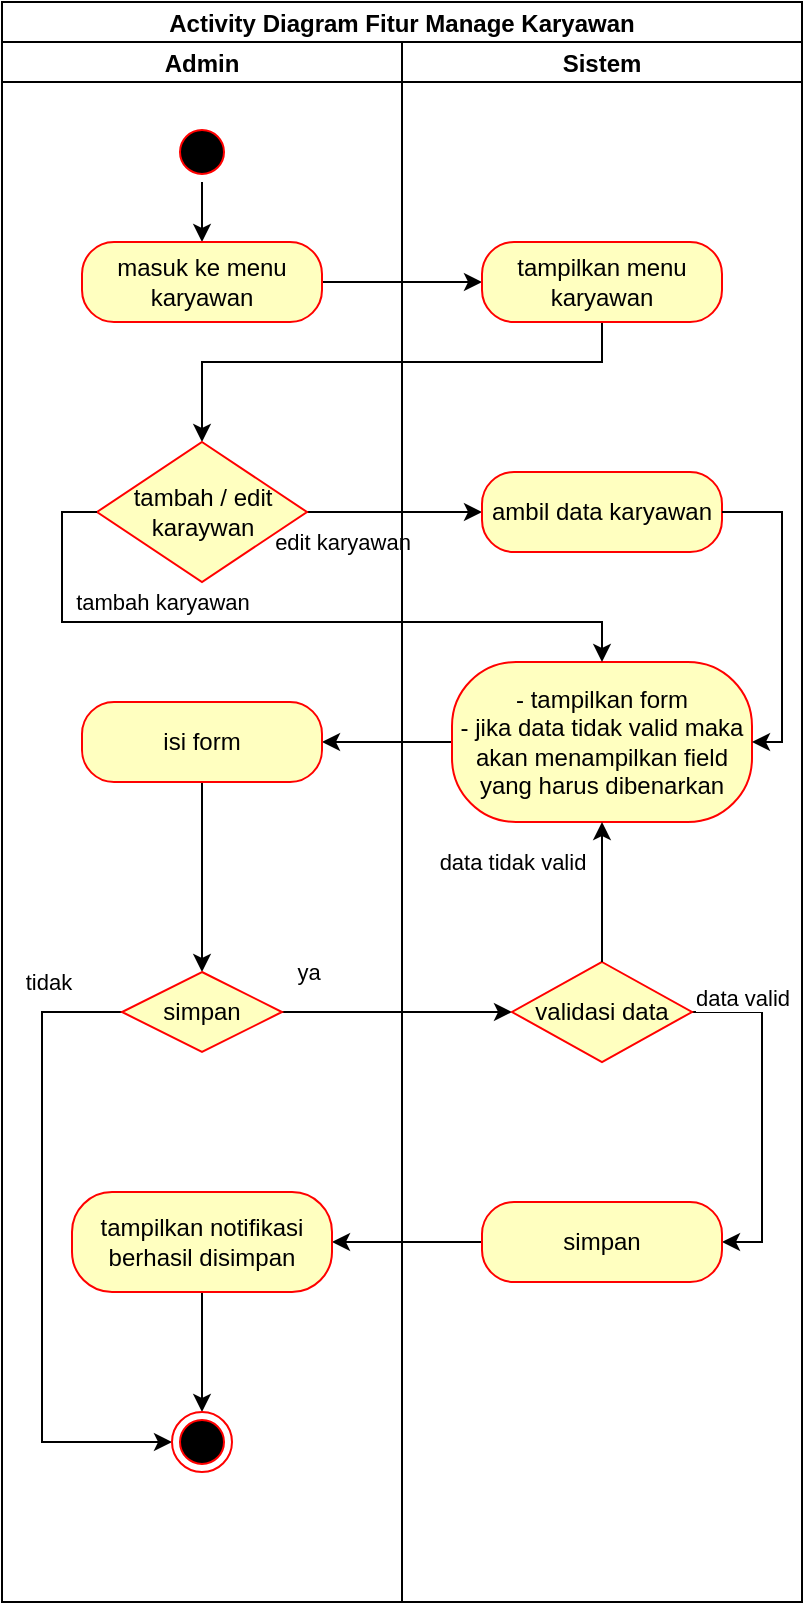 <mxfile version="14.9.0" type="device" pages="6"><diagram id="woJ5UIZCm_doPgxT3oIV" name="manage_karyawan"><mxGraphModel dx="1422" dy="762" grid="1" gridSize="10" guides="1" tooltips="1" connect="1" arrows="1" fold="1" page="1" pageScale="1" pageWidth="850" pageHeight="1100" math="0" shadow="0"><root><mxCell id="0"/><mxCell id="1" parent="0"/><mxCell id="-cO8AKlZAQluuIKUi7_b-1" value="Activity Diagram Fitur Manage Karyawan" style="swimlane;childLayout=stackLayout;resizeParent=1;resizeParentMax=0;startSize=20;" parent="1" vertex="1"><mxGeometry x="110" y="130" width="400" height="800" as="geometry"/></mxCell><mxCell id="-cO8AKlZAQluuIKUi7_b-12" value="" style="edgeStyle=orthogonalEdgeStyle;rounded=0;orthogonalLoop=1;jettySize=auto;html=1;" parent="-cO8AKlZAQluuIKUi7_b-1" source="-cO8AKlZAQluuIKUi7_b-8" target="-cO8AKlZAQluuIKUi7_b-11" edge="1"><mxGeometry relative="1" as="geometry"/></mxCell><mxCell id="-cO8AKlZAQluuIKUi7_b-19" style="edgeStyle=orthogonalEdgeStyle;rounded=0;orthogonalLoop=1;jettySize=auto;html=1;" parent="-cO8AKlZAQluuIKUi7_b-1" source="-cO8AKlZAQluuIKUi7_b-15" target="-cO8AKlZAQluuIKUi7_b-18" edge="1"><mxGeometry relative="1" as="geometry"/></mxCell><mxCell id="-cO8AKlZAQluuIKUi7_b-21" value="edit karyawan" style="edgeLabel;html=1;align=center;verticalAlign=middle;resizable=0;points=[];" parent="-cO8AKlZAQluuIKUi7_b-19" vertex="1" connectable="0"><mxGeometry x="-0.276" y="1" relative="1" as="geometry"><mxPoint x="-14" y="16" as="offset"/></mxGeometry></mxCell><mxCell id="-cO8AKlZAQluuIKUi7_b-20" style="edgeStyle=orthogonalEdgeStyle;rounded=0;orthogonalLoop=1;jettySize=auto;html=1;" parent="-cO8AKlZAQluuIKUi7_b-1" source="-cO8AKlZAQluuIKUi7_b-11" target="-cO8AKlZAQluuIKUi7_b-15" edge="1"><mxGeometry relative="1" as="geometry"><Array as="points"><mxPoint x="300" y="180"/><mxPoint x="100" y="180"/></Array></mxGeometry></mxCell><mxCell id="-cO8AKlZAQluuIKUi7_b-43" style="edgeStyle=orthogonalEdgeStyle;rounded=0;orthogonalLoop=1;jettySize=auto;html=1;entryX=1;entryY=0.5;entryDx=0;entryDy=0;" parent="-cO8AKlZAQluuIKUi7_b-1" source="-cO8AKlZAQluuIKUi7_b-24" target="-cO8AKlZAQluuIKUi7_b-22" edge="1"><mxGeometry relative="1" as="geometry"/></mxCell><mxCell id="-cO8AKlZAQluuIKUi7_b-47" style="edgeStyle=orthogonalEdgeStyle;rounded=0;orthogonalLoop=1;jettySize=auto;html=1;entryX=0;entryY=0.5;entryDx=0;entryDy=0;" parent="-cO8AKlZAQluuIKUi7_b-1" source="-cO8AKlZAQluuIKUi7_b-26" target="-cO8AKlZAQluuIKUi7_b-31" edge="1"><mxGeometry relative="1" as="geometry"><Array as="points"><mxPoint x="150" y="505"/><mxPoint x="150" y="505"/></Array></mxGeometry></mxCell><mxCell id="-cO8AKlZAQluuIKUi7_b-48" value="ya" style="edgeLabel;html=1;align=center;verticalAlign=middle;resizable=0;points=[];" parent="-cO8AKlZAQluuIKUi7_b-47" vertex="1" connectable="0"><mxGeometry x="-0.739" relative="1" as="geometry"><mxPoint x="-2" y="-20" as="offset"/></mxGeometry></mxCell><mxCell id="-cO8AKlZAQluuIKUi7_b-53" style="edgeStyle=orthogonalEdgeStyle;rounded=0;orthogonalLoop=1;jettySize=auto;html=1;entryX=1;entryY=0.5;entryDx=0;entryDy=0;" parent="-cO8AKlZAQluuIKUi7_b-1" source="-cO8AKlZAQluuIKUi7_b-34" target="-cO8AKlZAQluuIKUi7_b-36" edge="1"><mxGeometry relative="1" as="geometry"/></mxCell><mxCell id="-cO8AKlZAQluuIKUi7_b-2" value="Admin" style="swimlane;startSize=20;aspect=fixed;" parent="-cO8AKlZAQluuIKUi7_b-1" vertex="1"><mxGeometry y="20" width="200" height="780" as="geometry"/></mxCell><mxCell id="-cO8AKlZAQluuIKUi7_b-10" style="edgeStyle=orthogonalEdgeStyle;rounded=0;orthogonalLoop=1;jettySize=auto;html=1;" parent="-cO8AKlZAQluuIKUi7_b-2" source="-cO8AKlZAQluuIKUi7_b-5" target="-cO8AKlZAQluuIKUi7_b-8" edge="1"><mxGeometry relative="1" as="geometry"/></mxCell><mxCell id="-cO8AKlZAQluuIKUi7_b-5" value="" style="ellipse;html=1;shape=startState;fillColor=#000000;strokeColor=#ff0000;" parent="-cO8AKlZAQluuIKUi7_b-2" vertex="1"><mxGeometry x="85" y="40" width="30" height="30" as="geometry"/></mxCell><mxCell id="-cO8AKlZAQluuIKUi7_b-8" value="masuk ke menu karyawan" style="rounded=1;whiteSpace=wrap;html=1;arcSize=40;fontColor=#000000;fillColor=#ffffc0;strokeColor=#ff0000;" parent="-cO8AKlZAQluuIKUi7_b-2" vertex="1"><mxGeometry x="40" y="100" width="120" height="40" as="geometry"/></mxCell><mxCell id="-cO8AKlZAQluuIKUi7_b-15" value="tambah / edit karaywan" style="rhombus;whiteSpace=wrap;html=1;fillColor=#ffffc0;strokeColor=#ff0000;" parent="-cO8AKlZAQluuIKUi7_b-2" vertex="1"><mxGeometry x="47.5" y="200" width="105" height="70" as="geometry"/></mxCell><mxCell id="-cO8AKlZAQluuIKUi7_b-44" style="edgeStyle=orthogonalEdgeStyle;rounded=0;orthogonalLoop=1;jettySize=auto;html=1;entryX=0.5;entryY=0;entryDx=0;entryDy=0;" parent="-cO8AKlZAQluuIKUi7_b-2" source="-cO8AKlZAQluuIKUi7_b-22" target="-cO8AKlZAQluuIKUi7_b-26" edge="1"><mxGeometry relative="1" as="geometry"/></mxCell><mxCell id="-cO8AKlZAQluuIKUi7_b-22" value="isi form" style="rounded=1;whiteSpace=wrap;html=1;arcSize=40;fontColor=#000000;fillColor=#ffffc0;strokeColor=#ff0000;" parent="-cO8AKlZAQluuIKUi7_b-2" vertex="1"><mxGeometry x="40" y="330" width="120" height="40" as="geometry"/></mxCell><mxCell id="-cO8AKlZAQluuIKUi7_b-45" style="edgeStyle=orthogonalEdgeStyle;rounded=0;orthogonalLoop=1;jettySize=auto;html=1;entryX=0;entryY=0.5;entryDx=0;entryDy=0;exitX=0;exitY=0.5;exitDx=0;exitDy=0;" parent="-cO8AKlZAQluuIKUi7_b-2" source="-cO8AKlZAQluuIKUi7_b-26" target="-cO8AKlZAQluuIKUi7_b-40" edge="1"><mxGeometry relative="1" as="geometry"><Array as="points"><mxPoint x="20" y="485"/><mxPoint x="20" y="700"/></Array></mxGeometry></mxCell><mxCell id="-cO8AKlZAQluuIKUi7_b-46" value="tidak" style="edgeLabel;html=1;align=center;verticalAlign=middle;resizable=0;points=[];" parent="-cO8AKlZAQluuIKUi7_b-45" vertex="1" connectable="0"><mxGeometry x="-0.77" y="-1" relative="1" as="geometry"><mxPoint y="-14" as="offset"/></mxGeometry></mxCell><mxCell id="-cO8AKlZAQluuIKUi7_b-26" value="simpan" style="rhombus;whiteSpace=wrap;html=1;fillColor=#ffffc0;strokeColor=#ff0000;" parent="-cO8AKlZAQluuIKUi7_b-2" vertex="1"><mxGeometry x="60" y="465" width="80" height="40" as="geometry"/></mxCell><mxCell id="-cO8AKlZAQluuIKUi7_b-54" style="edgeStyle=orthogonalEdgeStyle;rounded=0;orthogonalLoop=1;jettySize=auto;html=1;" parent="-cO8AKlZAQluuIKUi7_b-2" source="-cO8AKlZAQluuIKUi7_b-36" target="-cO8AKlZAQluuIKUi7_b-40" edge="1"><mxGeometry relative="1" as="geometry"/></mxCell><mxCell id="-cO8AKlZAQluuIKUi7_b-36" value="tampilkan notifikasi berhasil disimpan" style="rounded=1;whiteSpace=wrap;html=1;arcSize=40;fontColor=#000000;fillColor=#ffffc0;strokeColor=#ff0000;" parent="-cO8AKlZAQluuIKUi7_b-2" vertex="1"><mxGeometry x="35" y="575" width="130" height="50" as="geometry"/></mxCell><mxCell id="-cO8AKlZAQluuIKUi7_b-40" value="" style="ellipse;html=1;shape=endState;fillColor=#000000;strokeColor=#ff0000;" parent="-cO8AKlZAQluuIKUi7_b-2" vertex="1"><mxGeometry x="85" y="685" width="30" height="30" as="geometry"/></mxCell><mxCell id="-cO8AKlZAQluuIKUi7_b-3" value="Sistem" style="swimlane;startSize=20;" parent="-cO8AKlZAQluuIKUi7_b-1" vertex="1"><mxGeometry x="200" y="20" width="200" height="780" as="geometry"/></mxCell><mxCell id="-cO8AKlZAQluuIKUi7_b-11" value="tampilkan menu karyawan" style="rounded=1;whiteSpace=wrap;html=1;arcSize=40;fontColor=#000000;fillColor=#ffffc0;strokeColor=#ff0000;" parent="-cO8AKlZAQluuIKUi7_b-3" vertex="1"><mxGeometry x="40" y="100" width="120" height="40" as="geometry"/></mxCell><mxCell id="-cO8AKlZAQluuIKUi7_b-18" value="ambil data karyawan" style="rounded=1;whiteSpace=wrap;html=1;arcSize=40;fontColor=#000000;fillColor=#ffffc0;strokeColor=#ff0000;" parent="-cO8AKlZAQluuIKUi7_b-3" vertex="1"><mxGeometry x="40" y="215.0" width="120" height="40" as="geometry"/></mxCell><mxCell id="-cO8AKlZAQluuIKUi7_b-24" value="- tampilkan form&lt;br&gt;- jika data tidak valid maka akan menampilkan field yang harus dibenarkan" style="rounded=1;whiteSpace=wrap;html=1;arcSize=40;fontColor=#000000;fillColor=#ffffc0;strokeColor=#ff0000;" parent="-cO8AKlZAQluuIKUi7_b-3" vertex="1"><mxGeometry x="25" y="310" width="150" height="80" as="geometry"/></mxCell><mxCell id="-cO8AKlZAQluuIKUi7_b-49" style="edgeStyle=orthogonalEdgeStyle;rounded=0;orthogonalLoop=1;jettySize=auto;html=1;entryX=1;entryY=0.5;entryDx=0;entryDy=0;exitX=1;exitY=0.5;exitDx=0;exitDy=0;" parent="-cO8AKlZAQluuIKUi7_b-3" source="-cO8AKlZAQluuIKUi7_b-31" target="-cO8AKlZAQluuIKUi7_b-34" edge="1"><mxGeometry relative="1" as="geometry"/></mxCell><mxCell id="-cO8AKlZAQluuIKUi7_b-50" value="data valid" style="edgeLabel;html=1;align=center;verticalAlign=middle;resizable=0;points=[];" parent="-cO8AKlZAQluuIKUi7_b-49" vertex="1" connectable="0"><mxGeometry x="-0.296" y="1" relative="1" as="geometry"><mxPoint x="-11" y="-32" as="offset"/></mxGeometry></mxCell><mxCell id="-cO8AKlZAQluuIKUi7_b-31" value="validasi data" style="rhombus;whiteSpace=wrap;html=1;fillColor=#ffffc0;strokeColor=#ff0000;" parent="-cO8AKlZAQluuIKUi7_b-3" vertex="1"><mxGeometry x="55" y="460" width="90" height="50" as="geometry"/></mxCell><mxCell id="-cO8AKlZAQluuIKUi7_b-34" value="simpan" style="rounded=1;whiteSpace=wrap;html=1;arcSize=40;fontColor=#000000;fillColor=#ffffc0;strokeColor=#ff0000;" parent="-cO8AKlZAQluuIKUi7_b-3" vertex="1"><mxGeometry x="40" y="580" width="120" height="40" as="geometry"/></mxCell><mxCell id="-cO8AKlZAQluuIKUi7_b-51" style="edgeStyle=orthogonalEdgeStyle;rounded=0;orthogonalLoop=1;jettySize=auto;html=1;entryX=0.5;entryY=1;entryDx=0;entryDy=0;exitX=0.5;exitY=0;exitDx=0;exitDy=0;" parent="-cO8AKlZAQluuIKUi7_b-3" source="-cO8AKlZAQluuIKUi7_b-31" target="-cO8AKlZAQluuIKUi7_b-24" edge="1"><mxGeometry relative="1" as="geometry"><Array as="points"><mxPoint x="100" y="400"/><mxPoint x="100" y="400"/></Array></mxGeometry></mxCell><mxCell id="-cO8AKlZAQluuIKUi7_b-52" value="data tidak valid" style="edgeLabel;html=1;align=center;verticalAlign=middle;resizable=0;points=[];" parent="-cO8AKlZAQluuIKUi7_b-51" vertex="1" connectable="0"><mxGeometry x="0.248" relative="1" as="geometry"><mxPoint x="-45" y="-7" as="offset"/></mxGeometry></mxCell><mxCell id="-cO8AKlZAQluuIKUi7_b-56" style="edgeStyle=orthogonalEdgeStyle;rounded=0;orthogonalLoop=1;jettySize=auto;html=1;exitX=1;exitY=0.5;exitDx=0;exitDy=0;entryX=1;entryY=0.5;entryDx=0;entryDy=0;" parent="-cO8AKlZAQluuIKUi7_b-3" source="-cO8AKlZAQluuIKUi7_b-18" target="-cO8AKlZAQluuIKUi7_b-24" edge="1"><mxGeometry relative="1" as="geometry"><mxPoint x="100" y="310" as="targetPoint"/><Array as="points"><mxPoint x="190" y="235"/><mxPoint x="190" y="350"/></Array></mxGeometry></mxCell><mxCell id="-cO8AKlZAQluuIKUi7_b-41" value="" style="edgeStyle=orthogonalEdgeStyle;rounded=0;orthogonalLoop=1;jettySize=auto;html=1;entryX=0.5;entryY=0;entryDx=0;entryDy=0;exitX=0;exitY=0.5;exitDx=0;exitDy=0;" parent="-cO8AKlZAQluuIKUi7_b-1" source="-cO8AKlZAQluuIKUi7_b-15" target="-cO8AKlZAQluuIKUi7_b-24" edge="1"><mxGeometry relative="1" as="geometry"><Array as="points"><mxPoint x="30" y="255"/><mxPoint x="30" y="310"/><mxPoint x="300" y="310"/></Array></mxGeometry></mxCell><mxCell id="-cO8AKlZAQluuIKUi7_b-42" value="tambah karyawan" style="edgeLabel;html=1;align=center;verticalAlign=middle;resizable=0;points=[];" parent="-cO8AKlZAQluuIKUi7_b-41" vertex="1" connectable="0"><mxGeometry x="-0.466" y="3" relative="1" as="geometry"><mxPoint x="25" y="-7" as="offset"/></mxGeometry></mxCell></root></mxGraphModel></diagram><diagram name="manage_gaji_karyawan" id="T_wKO3F3LaKOtUzIgE_6"><mxGraphModel dx="1422" dy="762" grid="1" gridSize="10" guides="1" tooltips="1" connect="1" arrows="1" fold="1" page="1" pageScale="1" pageWidth="850" pageHeight="1100" math="0" shadow="0"><root><mxCell id="biMMfg0I4COof-uAvPF0-0"/><mxCell id="biMMfg0I4COof-uAvPF0-1" parent="biMMfg0I4COof-uAvPF0-0"/><mxCell id="biMMfg0I4COof-uAvPF0-2" value="Activity Diagram Fitur Manage Gaji Karyawan" style="swimlane;childLayout=stackLayout;resizeParent=1;resizeParentMax=0;startSize=20;" vertex="1" parent="biMMfg0I4COof-uAvPF0-1"><mxGeometry x="110" y="130" width="400" height="800" as="geometry"/></mxCell><mxCell id="biMMfg0I4COof-uAvPF0-3" value="" style="edgeStyle=orthogonalEdgeStyle;rounded=0;orthogonalLoop=1;jettySize=auto;html=1;" edge="1" parent="biMMfg0I4COof-uAvPF0-2" source="biMMfg0I4COof-uAvPF0-14" target="biMMfg0I4COof-uAvPF0-25"><mxGeometry relative="1" as="geometry"/></mxCell><mxCell id="biMMfg0I4COof-uAvPF0-4" style="edgeStyle=orthogonalEdgeStyle;rounded=0;orthogonalLoop=1;jettySize=auto;html=1;" edge="1" parent="biMMfg0I4COof-uAvPF0-2" source="biMMfg0I4COof-uAvPF0-15" target="biMMfg0I4COof-uAvPF0-26"><mxGeometry relative="1" as="geometry"/></mxCell><mxCell id="biMMfg0I4COof-uAvPF0-5" value="edit gaji karyawan" style="edgeLabel;html=1;align=center;verticalAlign=middle;resizable=0;points=[];" vertex="1" connectable="0" parent="biMMfg0I4COof-uAvPF0-4"><mxGeometry x="-0.276" y="1" relative="1" as="geometry"><mxPoint x="-14" y="16" as="offset"/></mxGeometry></mxCell><mxCell id="biMMfg0I4COof-uAvPF0-6" style="edgeStyle=orthogonalEdgeStyle;rounded=0;orthogonalLoop=1;jettySize=auto;html=1;entryX=0.5;entryY=0;entryDx=0;entryDy=0;" edge="1" parent="biMMfg0I4COof-uAvPF0-2" source="biMMfg0I4COof-uAvPF0-25" target="biMMfg0I4COof-uAvPF0-15"><mxGeometry relative="1" as="geometry"><Array as="points"><mxPoint x="300" y="180"/><mxPoint x="91" y="180"/></Array></mxGeometry></mxCell><mxCell id="biMMfg0I4COof-uAvPF0-7" style="edgeStyle=orthogonalEdgeStyle;rounded=0;orthogonalLoop=1;jettySize=auto;html=1;entryX=1;entryY=0.5;entryDx=0;entryDy=0;" edge="1" parent="biMMfg0I4COof-uAvPF0-2" source="biMMfg0I4COof-uAvPF0-27" target="biMMfg0I4COof-uAvPF0-17"><mxGeometry relative="1" as="geometry"/></mxCell><mxCell id="biMMfg0I4COof-uAvPF0-8" style="edgeStyle=orthogonalEdgeStyle;rounded=0;orthogonalLoop=1;jettySize=auto;html=1;entryX=0;entryY=0.5;entryDx=0;entryDy=0;" edge="1" parent="biMMfg0I4COof-uAvPF0-2" source="biMMfg0I4COof-uAvPF0-20" target="biMMfg0I4COof-uAvPF0-30"><mxGeometry relative="1" as="geometry"><Array as="points"><mxPoint x="150" y="505"/><mxPoint x="150" y="505"/></Array></mxGeometry></mxCell><mxCell id="biMMfg0I4COof-uAvPF0-9" value="ya" style="edgeLabel;html=1;align=center;verticalAlign=middle;resizable=0;points=[];" vertex="1" connectable="0" parent="biMMfg0I4COof-uAvPF0-8"><mxGeometry x="-0.739" relative="1" as="geometry"><mxPoint x="-2" y="-20" as="offset"/></mxGeometry></mxCell><mxCell id="biMMfg0I4COof-uAvPF0-10" style="edgeStyle=orthogonalEdgeStyle;rounded=0;orthogonalLoop=1;jettySize=auto;html=1;entryX=1;entryY=0.5;entryDx=0;entryDy=0;" edge="1" parent="biMMfg0I4COof-uAvPF0-2" source="biMMfg0I4COof-uAvPF0-31" target="biMMfg0I4COof-uAvPF0-22"><mxGeometry relative="1" as="geometry"/></mxCell><mxCell id="biMMfg0I4COof-uAvPF0-11" value="Admin" style="swimlane;startSize=20;aspect=fixed;" vertex="1" parent="biMMfg0I4COof-uAvPF0-2"><mxGeometry y="20" width="200" height="780" as="geometry"/></mxCell><mxCell id="biMMfg0I4COof-uAvPF0-12" style="edgeStyle=orthogonalEdgeStyle;rounded=0;orthogonalLoop=1;jettySize=auto;html=1;" edge="1" parent="biMMfg0I4COof-uAvPF0-11" source="biMMfg0I4COof-uAvPF0-13" target="biMMfg0I4COof-uAvPF0-14"><mxGeometry relative="1" as="geometry"/></mxCell><mxCell id="biMMfg0I4COof-uAvPF0-13" value="" style="ellipse;html=1;shape=startState;fillColor=#000000;strokeColor=#ff0000;" vertex="1" parent="biMMfg0I4COof-uAvPF0-11"><mxGeometry x="85" y="40" width="30" height="30" as="geometry"/></mxCell><mxCell id="biMMfg0I4COof-uAvPF0-14" value="masuk ke menu gaji karyawan" style="rounded=1;whiteSpace=wrap;html=1;arcSize=40;fontColor=#000000;fillColor=#ffffc0;strokeColor=#ff0000;" vertex="1" parent="biMMfg0I4COof-uAvPF0-11"><mxGeometry x="40" y="100" width="120" height="40" as="geometry"/></mxCell><mxCell id="biMMfg0I4COof-uAvPF0-15" value="tambah / edit&lt;br&gt;&amp;nbsp;gaji karaywan" style="rhombus;whiteSpace=wrap;html=1;fillColor=#ffffc0;strokeColor=#ff0000;" vertex="1" parent="biMMfg0I4COof-uAvPF0-11"><mxGeometry x="30" y="190" width="122.5" height="80" as="geometry"/></mxCell><mxCell id="biMMfg0I4COof-uAvPF0-16" style="edgeStyle=orthogonalEdgeStyle;rounded=0;orthogonalLoop=1;jettySize=auto;html=1;entryX=0.5;entryY=0;entryDx=0;entryDy=0;" edge="1" parent="biMMfg0I4COof-uAvPF0-11" source="biMMfg0I4COof-uAvPF0-17" target="biMMfg0I4COof-uAvPF0-20"><mxGeometry relative="1" as="geometry"/></mxCell><mxCell id="biMMfg0I4COof-uAvPF0-17" value="isi form" style="rounded=1;whiteSpace=wrap;html=1;arcSize=40;fontColor=#000000;fillColor=#ffffc0;strokeColor=#ff0000;" vertex="1" parent="biMMfg0I4COof-uAvPF0-11"><mxGeometry x="40" y="330" width="120" height="40" as="geometry"/></mxCell><mxCell id="biMMfg0I4COof-uAvPF0-18" style="edgeStyle=orthogonalEdgeStyle;rounded=0;orthogonalLoop=1;jettySize=auto;html=1;entryX=0;entryY=0.5;entryDx=0;entryDy=0;exitX=0;exitY=0.5;exitDx=0;exitDy=0;" edge="1" parent="biMMfg0I4COof-uAvPF0-11" source="biMMfg0I4COof-uAvPF0-20" target="biMMfg0I4COof-uAvPF0-23"><mxGeometry relative="1" as="geometry"><Array as="points"><mxPoint x="20" y="485"/><mxPoint x="20" y="700"/></Array></mxGeometry></mxCell><mxCell id="biMMfg0I4COof-uAvPF0-19" value="tidak" style="edgeLabel;html=1;align=center;verticalAlign=middle;resizable=0;points=[];" vertex="1" connectable="0" parent="biMMfg0I4COof-uAvPF0-18"><mxGeometry x="-0.77" y="-1" relative="1" as="geometry"><mxPoint y="-14" as="offset"/></mxGeometry></mxCell><mxCell id="biMMfg0I4COof-uAvPF0-20" value="simpan" style="rhombus;whiteSpace=wrap;html=1;fillColor=#ffffc0;strokeColor=#ff0000;" vertex="1" parent="biMMfg0I4COof-uAvPF0-11"><mxGeometry x="60" y="465" width="80" height="40" as="geometry"/></mxCell><mxCell id="biMMfg0I4COof-uAvPF0-21" style="edgeStyle=orthogonalEdgeStyle;rounded=0;orthogonalLoop=1;jettySize=auto;html=1;" edge="1" parent="biMMfg0I4COof-uAvPF0-11" source="biMMfg0I4COof-uAvPF0-22" target="biMMfg0I4COof-uAvPF0-23"><mxGeometry relative="1" as="geometry"/></mxCell><mxCell id="biMMfg0I4COof-uAvPF0-22" value="tampilkan notifikasi berhasil disimpan" style="rounded=1;whiteSpace=wrap;html=1;arcSize=40;fontColor=#000000;fillColor=#ffffc0;strokeColor=#ff0000;" vertex="1" parent="biMMfg0I4COof-uAvPF0-11"><mxGeometry x="35" y="575" width="130" height="50" as="geometry"/></mxCell><mxCell id="biMMfg0I4COof-uAvPF0-23" value="" style="ellipse;html=1;shape=endState;fillColor=#000000;strokeColor=#ff0000;" vertex="1" parent="biMMfg0I4COof-uAvPF0-11"><mxGeometry x="85" y="685" width="30" height="30" as="geometry"/></mxCell><mxCell id="biMMfg0I4COof-uAvPF0-24" value="Sistem" style="swimlane;startSize=20;" vertex="1" parent="biMMfg0I4COof-uAvPF0-2"><mxGeometry x="200" y="20" width="200" height="780" as="geometry"/></mxCell><mxCell id="biMMfg0I4COof-uAvPF0-25" value="tampilkan menu gaji karyawan" style="rounded=1;whiteSpace=wrap;html=1;arcSize=40;fontColor=#000000;fillColor=#ffffc0;strokeColor=#ff0000;" vertex="1" parent="biMMfg0I4COof-uAvPF0-24"><mxGeometry x="40" y="100" width="120" height="40" as="geometry"/></mxCell><mxCell id="biMMfg0I4COof-uAvPF0-26" value="ambil data gaji karyawan" style="rounded=1;whiteSpace=wrap;html=1;arcSize=40;fontColor=#000000;fillColor=#ffffc0;strokeColor=#ff0000;" vertex="1" parent="biMMfg0I4COof-uAvPF0-24"><mxGeometry x="40" y="210.0" width="120" height="40" as="geometry"/></mxCell><mxCell id="biMMfg0I4COof-uAvPF0-27" value="- tampilkan form&lt;br&gt;- jika data tidak valid maka akan menampilkan field yang harus dibenarkan" style="rounded=1;whiteSpace=wrap;html=1;arcSize=40;fontColor=#000000;fillColor=#ffffc0;strokeColor=#ff0000;" vertex="1" parent="biMMfg0I4COof-uAvPF0-24"><mxGeometry x="25" y="310" width="150" height="80" as="geometry"/></mxCell><mxCell id="biMMfg0I4COof-uAvPF0-28" style="edgeStyle=orthogonalEdgeStyle;rounded=0;orthogonalLoop=1;jettySize=auto;html=1;entryX=1;entryY=0.5;entryDx=0;entryDy=0;exitX=1;exitY=0.5;exitDx=0;exitDy=0;" edge="1" parent="biMMfg0I4COof-uAvPF0-24" source="biMMfg0I4COof-uAvPF0-30" target="biMMfg0I4COof-uAvPF0-31"><mxGeometry relative="1" as="geometry"/></mxCell><mxCell id="biMMfg0I4COof-uAvPF0-29" value="data valid" style="edgeLabel;html=1;align=center;verticalAlign=middle;resizable=0;points=[];" vertex="1" connectable="0" parent="biMMfg0I4COof-uAvPF0-28"><mxGeometry x="-0.296" y="1" relative="1" as="geometry"><mxPoint x="-11" y="-32" as="offset"/></mxGeometry></mxCell><mxCell id="biMMfg0I4COof-uAvPF0-30" value="validasi data" style="rhombus;whiteSpace=wrap;html=1;fillColor=#ffffc0;strokeColor=#ff0000;" vertex="1" parent="biMMfg0I4COof-uAvPF0-24"><mxGeometry x="55" y="460" width="90" height="50" as="geometry"/></mxCell><mxCell id="biMMfg0I4COof-uAvPF0-31" value="simpan" style="rounded=1;whiteSpace=wrap;html=1;arcSize=40;fontColor=#000000;fillColor=#ffffc0;strokeColor=#ff0000;" vertex="1" parent="biMMfg0I4COof-uAvPF0-24"><mxGeometry x="40" y="580" width="120" height="40" as="geometry"/></mxCell><mxCell id="biMMfg0I4COof-uAvPF0-32" style="edgeStyle=orthogonalEdgeStyle;rounded=0;orthogonalLoop=1;jettySize=auto;html=1;entryX=0.5;entryY=1;entryDx=0;entryDy=0;exitX=0.5;exitY=0;exitDx=0;exitDy=0;" edge="1" parent="biMMfg0I4COof-uAvPF0-24" source="biMMfg0I4COof-uAvPF0-30" target="biMMfg0I4COof-uAvPF0-27"><mxGeometry relative="1" as="geometry"><Array as="points"><mxPoint x="100" y="400"/><mxPoint x="100" y="400"/></Array></mxGeometry></mxCell><mxCell id="biMMfg0I4COof-uAvPF0-33" value="data tidak valid" style="edgeLabel;html=1;align=center;verticalAlign=middle;resizable=0;points=[];" vertex="1" connectable="0" parent="biMMfg0I4COof-uAvPF0-32"><mxGeometry x="0.248" relative="1" as="geometry"><mxPoint x="-45" y="-7" as="offset"/></mxGeometry></mxCell><mxCell id="biMMfg0I4COof-uAvPF0-34" style="edgeStyle=orthogonalEdgeStyle;rounded=0;orthogonalLoop=1;jettySize=auto;html=1;exitX=1;exitY=0.5;exitDx=0;exitDy=0;entryX=1;entryY=0.5;entryDx=0;entryDy=0;" edge="1" parent="biMMfg0I4COof-uAvPF0-24" source="biMMfg0I4COof-uAvPF0-26" target="biMMfg0I4COof-uAvPF0-27"><mxGeometry relative="1" as="geometry"><mxPoint x="100" y="310" as="targetPoint"/><Array as="points"><mxPoint x="190" y="235"/><mxPoint x="190" y="350"/></Array></mxGeometry></mxCell><mxCell id="biMMfg0I4COof-uAvPF0-35" value="" style="edgeStyle=orthogonalEdgeStyle;rounded=0;orthogonalLoop=1;jettySize=auto;html=1;entryX=0.5;entryY=0;entryDx=0;entryDy=0;exitX=0;exitY=0.5;exitDx=0;exitDy=0;" edge="1" parent="biMMfg0I4COof-uAvPF0-2" source="biMMfg0I4COof-uAvPF0-15" target="biMMfg0I4COof-uAvPF0-27"><mxGeometry relative="1" as="geometry"><Array as="points"><mxPoint x="30" y="255"/><mxPoint x="30" y="310"/><mxPoint x="300" y="310"/></Array></mxGeometry></mxCell><mxCell id="biMMfg0I4COof-uAvPF0-36" value="tambah gaji karyawan" style="edgeLabel;html=1;align=center;verticalAlign=middle;resizable=0;points=[];" vertex="1" connectable="0" parent="biMMfg0I4COof-uAvPF0-35"><mxGeometry x="-0.466" y="3" relative="1" as="geometry"><mxPoint x="25" y="-7" as="offset"/></mxGeometry></mxCell></root></mxGraphModel></diagram><diagram name="manage_hari_libur" id="SfHQOofdpE1vViL6fWTT"><mxGraphModel dx="981" dy="486" grid="1" gridSize="10" guides="1" tooltips="1" connect="1" arrows="1" fold="1" page="1" pageScale="1" pageWidth="850" pageHeight="1100" math="0" shadow="0"><root><mxCell id="x2tYvAHWv_B04kWI1PlP-0"/><mxCell id="x2tYvAHWv_B04kWI1PlP-1" parent="x2tYvAHWv_B04kWI1PlP-0"/><mxCell id="x2tYvAHWv_B04kWI1PlP-2" value="Activity Diagram Fitur Manage Hari libur" style="swimlane;childLayout=stackLayout;resizeParent=1;resizeParentMax=0;startSize=20;" vertex="1" parent="x2tYvAHWv_B04kWI1PlP-1"><mxGeometry x="110" y="130" width="450" height="800" as="geometry"/></mxCell><mxCell id="x2tYvAHWv_B04kWI1PlP-3" value="" style="edgeStyle=orthogonalEdgeStyle;rounded=0;orthogonalLoop=1;jettySize=auto;html=1;" edge="1" parent="x2tYvAHWv_B04kWI1PlP-2" source="x2tYvAHWv_B04kWI1PlP-14" target="x2tYvAHWv_B04kWI1PlP-25"><mxGeometry relative="1" as="geometry"/></mxCell><mxCell id="x2tYvAHWv_B04kWI1PlP-6" style="edgeStyle=orthogonalEdgeStyle;rounded=0;orthogonalLoop=1;jettySize=auto;html=1;" edge="1" parent="x2tYvAHWv_B04kWI1PlP-2" source="x2tYvAHWv_B04kWI1PlP-25" target="x2tYvAHWv_B04kWI1PlP-15"><mxGeometry relative="1" as="geometry"><Array as="points"><mxPoint x="300" y="180"/><mxPoint x="100" y="180"/></Array></mxGeometry></mxCell><mxCell id="x2tYvAHWv_B04kWI1PlP-7" style="edgeStyle=orthogonalEdgeStyle;rounded=0;orthogonalLoop=1;jettySize=auto;html=1;entryX=1;entryY=0.5;entryDx=0;entryDy=0;" edge="1" parent="x2tYvAHWv_B04kWI1PlP-2" source="x2tYvAHWv_B04kWI1PlP-27" target="x2tYvAHWv_B04kWI1PlP-17"><mxGeometry relative="1" as="geometry"/></mxCell><mxCell id="x2tYvAHWv_B04kWI1PlP-8" style="edgeStyle=orthogonalEdgeStyle;rounded=0;orthogonalLoop=1;jettySize=auto;html=1;entryX=0;entryY=0.5;entryDx=0;entryDy=0;exitX=1;exitY=0.5;exitDx=0;exitDy=0;" edge="1" parent="x2tYvAHWv_B04kWI1PlP-2" source="x2tYvAHWv_B04kWI1PlP-20" target="x2tYvAHWv_B04kWI1PlP-30"><mxGeometry relative="1" as="geometry"><Array as="points"><mxPoint x="160" y="505"/><mxPoint x="160" y="505"/></Array></mxGeometry></mxCell><mxCell id="x2tYvAHWv_B04kWI1PlP-9" value="ya" style="edgeLabel;html=1;align=center;verticalAlign=middle;resizable=0;points=[];" vertex="1" connectable="0" parent="x2tYvAHWv_B04kWI1PlP-8"><mxGeometry x="-0.739" relative="1" as="geometry"><mxPoint x="10" y="-20" as="offset"/></mxGeometry></mxCell><mxCell id="x2tYvAHWv_B04kWI1PlP-10" style="edgeStyle=orthogonalEdgeStyle;rounded=0;orthogonalLoop=1;jettySize=auto;html=1;entryX=1;entryY=0.5;entryDx=0;entryDy=0;" edge="1" parent="x2tYvAHWv_B04kWI1PlP-2" source="x2tYvAHWv_B04kWI1PlP-31" target="x2tYvAHWv_B04kWI1PlP-22"><mxGeometry relative="1" as="geometry"/></mxCell><mxCell id="x2tYvAHWv_B04kWI1PlP-11" value="Admin" style="swimlane;startSize=20;aspect=fixed;" vertex="1" parent="x2tYvAHWv_B04kWI1PlP-2"><mxGeometry y="20" width="200" height="780" as="geometry"/></mxCell><mxCell id="x2tYvAHWv_B04kWI1PlP-12" style="edgeStyle=orthogonalEdgeStyle;rounded=0;orthogonalLoop=1;jettySize=auto;html=1;" edge="1" parent="x2tYvAHWv_B04kWI1PlP-11" source="x2tYvAHWv_B04kWI1PlP-13" target="x2tYvAHWv_B04kWI1PlP-14"><mxGeometry relative="1" as="geometry"/></mxCell><mxCell id="x2tYvAHWv_B04kWI1PlP-13" value="" style="ellipse;html=1;shape=startState;fillColor=#000000;strokeColor=#ff0000;" vertex="1" parent="x2tYvAHWv_B04kWI1PlP-11"><mxGeometry x="85" y="40" width="30" height="30" as="geometry"/></mxCell><mxCell id="x2tYvAHWv_B04kWI1PlP-14" value="masuk ke menu hari libur" style="rounded=1;whiteSpace=wrap;html=1;arcSize=40;fontColor=#000000;fillColor=#ffffc0;strokeColor=#ff0000;" vertex="1" parent="x2tYvAHWv_B04kWI1PlP-11"><mxGeometry x="40" y="100" width="120" height="40" as="geometry"/></mxCell><mxCell id="x2tYvAHWv_B04kWI1PlP-40" style="edgeStyle=orthogonalEdgeStyle;rounded=0;orthogonalLoop=1;jettySize=auto;html=1;" edge="1" parent="x2tYvAHWv_B04kWI1PlP-11" source="x2tYvAHWv_B04kWI1PlP-15" target="x2tYvAHWv_B04kWI1PlP-17"><mxGeometry relative="1" as="geometry"/></mxCell><mxCell id="x2tYvAHWv_B04kWI1PlP-41" value="tambah atau edit" style="edgeLabel;html=1;align=center;verticalAlign=middle;resizable=0;points=[];" vertex="1" connectable="0" parent="x2tYvAHWv_B04kWI1PlP-40"><mxGeometry x="-0.224" y="-1" relative="1" as="geometry"><mxPoint x="-49" as="offset"/></mxGeometry></mxCell><mxCell id="x2tYvAHWv_B04kWI1PlP-15" value="tambah, edit&lt;br&gt;atau hapus&lt;br&gt;hari libur" style="rhombus;whiteSpace=wrap;html=1;fillColor=#ffffc0;strokeColor=#ff0000;" vertex="1" parent="x2tYvAHWv_B04kWI1PlP-11"><mxGeometry x="30" y="170" width="140" height="100" as="geometry"/></mxCell><mxCell id="x2tYvAHWv_B04kWI1PlP-16" style="edgeStyle=orthogonalEdgeStyle;rounded=0;orthogonalLoop=1;jettySize=auto;html=1;entryX=0.5;entryY=0;entryDx=0;entryDy=0;" edge="1" parent="x2tYvAHWv_B04kWI1PlP-11" source="x2tYvAHWv_B04kWI1PlP-17" target="x2tYvAHWv_B04kWI1PlP-20"><mxGeometry relative="1" as="geometry"/></mxCell><mxCell id="x2tYvAHWv_B04kWI1PlP-17" value="isi form" style="rounded=1;whiteSpace=wrap;html=1;arcSize=40;fontColor=#000000;fillColor=#ffffc0;strokeColor=#ff0000;" vertex="1" parent="x2tYvAHWv_B04kWI1PlP-11"><mxGeometry x="40" y="330" width="120" height="40" as="geometry"/></mxCell><mxCell id="x2tYvAHWv_B04kWI1PlP-18" style="edgeStyle=orthogonalEdgeStyle;rounded=0;orthogonalLoop=1;jettySize=auto;html=1;entryX=0;entryY=0.5;entryDx=0;entryDy=0;exitX=0;exitY=0.5;exitDx=0;exitDy=0;" edge="1" parent="x2tYvAHWv_B04kWI1PlP-11" source="x2tYvAHWv_B04kWI1PlP-20" target="x2tYvAHWv_B04kWI1PlP-23"><mxGeometry relative="1" as="geometry"><Array as="points"><mxPoint x="20" y="485"/><mxPoint x="20" y="700"/></Array></mxGeometry></mxCell><mxCell id="x2tYvAHWv_B04kWI1PlP-19" value="tidak" style="edgeLabel;html=1;align=center;verticalAlign=middle;resizable=0;points=[];" vertex="1" connectable="0" parent="x2tYvAHWv_B04kWI1PlP-18"><mxGeometry x="-0.77" y="-1" relative="1" as="geometry"><mxPoint y="-14" as="offset"/></mxGeometry></mxCell><mxCell id="x2tYvAHWv_B04kWI1PlP-20" value="simpan" style="rhombus;whiteSpace=wrap;html=1;fillColor=#ffffc0;strokeColor=#ff0000;" vertex="1" parent="x2tYvAHWv_B04kWI1PlP-11"><mxGeometry x="60" y="465" width="80" height="40" as="geometry"/></mxCell><mxCell id="x2tYvAHWv_B04kWI1PlP-21" style="edgeStyle=orthogonalEdgeStyle;rounded=0;orthogonalLoop=1;jettySize=auto;html=1;" edge="1" parent="x2tYvAHWv_B04kWI1PlP-11" source="x2tYvAHWv_B04kWI1PlP-22" target="x2tYvAHWv_B04kWI1PlP-23"><mxGeometry relative="1" as="geometry"/></mxCell><mxCell id="x2tYvAHWv_B04kWI1PlP-22" value="tampilkan notifikasi berhasil disimpan / hapus" style="rounded=1;whiteSpace=wrap;html=1;arcSize=40;fontColor=#000000;fillColor=#ffffc0;strokeColor=#ff0000;" vertex="1" parent="x2tYvAHWv_B04kWI1PlP-11"><mxGeometry x="35" y="575" width="130" height="50" as="geometry"/></mxCell><mxCell id="x2tYvAHWv_B04kWI1PlP-23" value="" style="ellipse;html=1;shape=endState;fillColor=#000000;strokeColor=#ff0000;" vertex="1" parent="x2tYvAHWv_B04kWI1PlP-11"><mxGeometry x="85" y="685" width="30" height="30" as="geometry"/></mxCell><mxCell id="x2tYvAHWv_B04kWI1PlP-24" value="Sistem" style="swimlane;startSize=20;" vertex="1" parent="x2tYvAHWv_B04kWI1PlP-2"><mxGeometry x="200" y="20" width="250" height="780" as="geometry"/></mxCell><mxCell id="x2tYvAHWv_B04kWI1PlP-25" value="tampilkan menu hari libur" style="rounded=1;whiteSpace=wrap;html=1;arcSize=40;fontColor=#000000;fillColor=#ffffc0;strokeColor=#ff0000;" vertex="1" parent="x2tYvAHWv_B04kWI1PlP-24"><mxGeometry x="40" y="100" width="120" height="40" as="geometry"/></mxCell><mxCell id="x2tYvAHWv_B04kWI1PlP-27" value="tampilkan notifikasi bahwa ada field yang harus dibenarkan" style="rounded=1;whiteSpace=wrap;html=1;arcSize=40;fontColor=#000000;fillColor=#ffffc0;strokeColor=#ff0000;" vertex="1" parent="x2tYvAHWv_B04kWI1PlP-24"><mxGeometry x="25" y="310" width="150" height="80" as="geometry"/></mxCell><mxCell id="x2tYvAHWv_B04kWI1PlP-28" style="edgeStyle=orthogonalEdgeStyle;rounded=0;orthogonalLoop=1;jettySize=auto;html=1;exitX=0.5;exitY=1;exitDx=0;exitDy=0;" edge="1" parent="x2tYvAHWv_B04kWI1PlP-24" source="x2tYvAHWv_B04kWI1PlP-30"><mxGeometry relative="1" as="geometry"><mxPoint x="100" y="580" as="targetPoint"/></mxGeometry></mxCell><mxCell id="x2tYvAHWv_B04kWI1PlP-29" value="data valid" style="edgeLabel;html=1;align=center;verticalAlign=middle;resizable=0;points=[];" vertex="1" connectable="0" parent="x2tYvAHWv_B04kWI1PlP-28"><mxGeometry x="-0.296" y="1" relative="1" as="geometry"><mxPoint x="-31" y="-15" as="offset"/></mxGeometry></mxCell><mxCell id="x2tYvAHWv_B04kWI1PlP-30" value="validasi data" style="rhombus;whiteSpace=wrap;html=1;fillColor=#ffffc0;strokeColor=#ff0000;" vertex="1" parent="x2tYvAHWv_B04kWI1PlP-24"><mxGeometry x="55" y="460" width="90" height="50" as="geometry"/></mxCell><mxCell id="x2tYvAHWv_B04kWI1PlP-31" value="simpan" style="rounded=1;whiteSpace=wrap;html=1;arcSize=40;fontColor=#000000;fillColor=#ffffc0;strokeColor=#ff0000;" vertex="1" parent="x2tYvAHWv_B04kWI1PlP-24"><mxGeometry x="40" y="580" width="120" height="40" as="geometry"/></mxCell><mxCell id="x2tYvAHWv_B04kWI1PlP-32" style="edgeStyle=orthogonalEdgeStyle;rounded=0;orthogonalLoop=1;jettySize=auto;html=1;entryX=0.5;entryY=1;entryDx=0;entryDy=0;exitX=0.5;exitY=0;exitDx=0;exitDy=0;" edge="1" parent="x2tYvAHWv_B04kWI1PlP-24" source="x2tYvAHWv_B04kWI1PlP-30" target="x2tYvAHWv_B04kWI1PlP-27"><mxGeometry relative="1" as="geometry"><Array as="points"><mxPoint x="100" y="410"/><mxPoint x="100" y="410"/></Array></mxGeometry></mxCell><mxCell id="x2tYvAHWv_B04kWI1PlP-33" value="data tidak valid" style="edgeLabel;html=1;align=center;verticalAlign=middle;resizable=0;points=[];" vertex="1" connectable="0" parent="x2tYvAHWv_B04kWI1PlP-32"><mxGeometry x="0.248" relative="1" as="geometry"><mxPoint x="-45" y="-7" as="offset"/></mxGeometry></mxCell><mxCell id="x2tYvAHWv_B04kWI1PlP-42" value="hapus data" style="rounded=1;whiteSpace=wrap;html=1;arcSize=40;fontColor=#000000;fillColor=#ffffc0;strokeColor=#ff0000;" vertex="1" parent="x2tYvAHWv_B04kWI1PlP-24"><mxGeometry x="55" y="200" width="120" height="40" as="geometry"/></mxCell><mxCell id="x2tYvAHWv_B04kWI1PlP-44" style="edgeStyle=orthogonalEdgeStyle;rounded=0;orthogonalLoop=1;jettySize=auto;html=1;entryX=0;entryY=0.5;entryDx=0;entryDy=0;" edge="1" parent="x2tYvAHWv_B04kWI1PlP-2" source="x2tYvAHWv_B04kWI1PlP-15" target="x2tYvAHWv_B04kWI1PlP-42"><mxGeometry relative="1" as="geometry"/></mxCell><mxCell id="kuGyPkahas8BRCY2cDMx-0" value="hapus" style="edgeLabel;html=1;align=center;verticalAlign=middle;resizable=0;points=[];" vertex="1" connectable="0" parent="x2tYvAHWv_B04kWI1PlP-44"><mxGeometry x="0.294" y="-1" relative="1" as="geometry"><mxPoint x="-55" y="19" as="offset"/></mxGeometry></mxCell><mxCell id="x2tYvAHWv_B04kWI1PlP-45" style="edgeStyle=orthogonalEdgeStyle;rounded=0;orthogonalLoop=1;jettySize=auto;html=1;exitX=1;exitY=0.5;exitDx=0;exitDy=0;" edge="1" parent="x2tYvAHWv_B04kWI1PlP-2" source="x2tYvAHWv_B04kWI1PlP-42" target="x2tYvAHWv_B04kWI1PlP-22"><mxGeometry relative="1" as="geometry"><Array as="points"><mxPoint x="395" y="240"/><mxPoint x="395" y="560"/><mxPoint x="100" y="560"/></Array></mxGeometry></mxCell></root></mxGraphModel></diagram><diagram name="manage_cuti" id="vkhoix0qNTRdAcLpTZlU"><mxGraphModel dx="981" dy="486" grid="1" gridSize="10" guides="1" tooltips="1" connect="1" arrows="1" fold="1" page="1" pageScale="1" pageWidth="850" pageHeight="1100" math="0" shadow="0"><root><mxCell id="NQj3EUm4Opb_Kydbcfcb-0"/><mxCell id="NQj3EUm4Opb_Kydbcfcb-1" parent="NQj3EUm4Opb_Kydbcfcb-0"/><mxCell id="NQj3EUm4Opb_Kydbcfcb-2" value="Activity Diagram Fitur Manage Cuti" style="swimlane;childLayout=stackLayout;resizeParent=1;resizeParentMax=0;startSize=20;" vertex="1" parent="NQj3EUm4Opb_Kydbcfcb-1"><mxGeometry x="110" y="130" width="450" height="800" as="geometry"/></mxCell><mxCell id="NQj3EUm4Opb_Kydbcfcb-3" value="" style="edgeStyle=orthogonalEdgeStyle;rounded=0;orthogonalLoop=1;jettySize=auto;html=1;" edge="1" parent="NQj3EUm4Opb_Kydbcfcb-2" source="NQj3EUm4Opb_Kydbcfcb-12" target="NQj3EUm4Opb_Kydbcfcb-25"><mxGeometry relative="1" as="geometry"/></mxCell><mxCell id="NQj3EUm4Opb_Kydbcfcb-4" style="edgeStyle=orthogonalEdgeStyle;rounded=0;orthogonalLoop=1;jettySize=auto;html=1;" edge="1" parent="NQj3EUm4Opb_Kydbcfcb-2" source="NQj3EUm4Opb_Kydbcfcb-25" target="NQj3EUm4Opb_Kydbcfcb-15"><mxGeometry relative="1" as="geometry"><Array as="points"><mxPoint x="300" y="180"/><mxPoint x="100" y="180"/></Array></mxGeometry></mxCell><mxCell id="NQj3EUm4Opb_Kydbcfcb-5" style="edgeStyle=orthogonalEdgeStyle;rounded=0;orthogonalLoop=1;jettySize=auto;html=1;entryX=1;entryY=0.5;entryDx=0;entryDy=0;" edge="1" parent="NQj3EUm4Opb_Kydbcfcb-2" source="NQj3EUm4Opb_Kydbcfcb-26" target="NQj3EUm4Opb_Kydbcfcb-17"><mxGeometry relative="1" as="geometry"/></mxCell><mxCell id="NQj3EUm4Opb_Kydbcfcb-6" style="edgeStyle=orthogonalEdgeStyle;rounded=0;orthogonalLoop=1;jettySize=auto;html=1;entryX=0;entryY=0.5;entryDx=0;entryDy=0;exitX=1;exitY=0.5;exitDx=0;exitDy=0;" edge="1" parent="NQj3EUm4Opb_Kydbcfcb-2" source="NQj3EUm4Opb_Kydbcfcb-20" target="NQj3EUm4Opb_Kydbcfcb-29"><mxGeometry relative="1" as="geometry"><Array as="points"><mxPoint x="160" y="505"/><mxPoint x="160" y="505"/></Array></mxGeometry></mxCell><mxCell id="NQj3EUm4Opb_Kydbcfcb-7" value="ya" style="edgeLabel;html=1;align=center;verticalAlign=middle;resizable=0;points=[];" vertex="1" connectable="0" parent="NQj3EUm4Opb_Kydbcfcb-6"><mxGeometry x="-0.739" relative="1" as="geometry"><mxPoint x="10" y="-20" as="offset"/></mxGeometry></mxCell><mxCell id="NQj3EUm4Opb_Kydbcfcb-8" style="edgeStyle=orthogonalEdgeStyle;rounded=0;orthogonalLoop=1;jettySize=auto;html=1;entryX=1;entryY=0.5;entryDx=0;entryDy=0;" edge="1" parent="NQj3EUm4Opb_Kydbcfcb-2" source="NQj3EUm4Opb_Kydbcfcb-30" target="NQj3EUm4Opb_Kydbcfcb-22"><mxGeometry relative="1" as="geometry"/></mxCell><mxCell id="NQj3EUm4Opb_Kydbcfcb-9" value="Admin" style="swimlane;startSize=20;aspect=fixed;" vertex="1" parent="NQj3EUm4Opb_Kydbcfcb-2"><mxGeometry y="20" width="200" height="780" as="geometry"/></mxCell><mxCell id="NQj3EUm4Opb_Kydbcfcb-10" style="edgeStyle=orthogonalEdgeStyle;rounded=0;orthogonalLoop=1;jettySize=auto;html=1;" edge="1" parent="NQj3EUm4Opb_Kydbcfcb-9" source="NQj3EUm4Opb_Kydbcfcb-11" target="NQj3EUm4Opb_Kydbcfcb-12"><mxGeometry relative="1" as="geometry"/></mxCell><mxCell id="NQj3EUm4Opb_Kydbcfcb-11" value="" style="ellipse;html=1;shape=startState;fillColor=#000000;strokeColor=#ff0000;" vertex="1" parent="NQj3EUm4Opb_Kydbcfcb-9"><mxGeometry x="85" y="40" width="30" height="30" as="geometry"/></mxCell><mxCell id="NQj3EUm4Opb_Kydbcfcb-12" value="masuk ke menu cuti" style="rounded=1;whiteSpace=wrap;html=1;arcSize=40;fontColor=#000000;fillColor=#ffffc0;strokeColor=#ff0000;" vertex="1" parent="NQj3EUm4Opb_Kydbcfcb-9"><mxGeometry x="40" y="100" width="120" height="40" as="geometry"/></mxCell><mxCell id="NQj3EUm4Opb_Kydbcfcb-13" style="edgeStyle=orthogonalEdgeStyle;rounded=0;orthogonalLoop=1;jettySize=auto;html=1;" edge="1" parent="NQj3EUm4Opb_Kydbcfcb-9" source="NQj3EUm4Opb_Kydbcfcb-15" target="NQj3EUm4Opb_Kydbcfcb-17"><mxGeometry relative="1" as="geometry"/></mxCell><mxCell id="NQj3EUm4Opb_Kydbcfcb-14" value="tambah atau edit" style="edgeLabel;html=1;align=center;verticalAlign=middle;resizable=0;points=[];" vertex="1" connectable="0" parent="NQj3EUm4Opb_Kydbcfcb-13"><mxGeometry x="-0.224" y="-1" relative="1" as="geometry"><mxPoint x="-49" as="offset"/></mxGeometry></mxCell><mxCell id="NQj3EUm4Opb_Kydbcfcb-15" value="tambah, edit&lt;br&gt;atau hapus&lt;br&gt;cuti" style="rhombus;whiteSpace=wrap;html=1;fillColor=#ffffc0;strokeColor=#ff0000;" vertex="1" parent="NQj3EUm4Opb_Kydbcfcb-9"><mxGeometry x="30" y="170" width="140" height="100" as="geometry"/></mxCell><mxCell id="NQj3EUm4Opb_Kydbcfcb-16" style="edgeStyle=orthogonalEdgeStyle;rounded=0;orthogonalLoop=1;jettySize=auto;html=1;entryX=0.5;entryY=0;entryDx=0;entryDy=0;" edge="1" parent="NQj3EUm4Opb_Kydbcfcb-9" source="NQj3EUm4Opb_Kydbcfcb-17" target="NQj3EUm4Opb_Kydbcfcb-20"><mxGeometry relative="1" as="geometry"/></mxCell><mxCell id="NQj3EUm4Opb_Kydbcfcb-17" value="isi form" style="rounded=1;whiteSpace=wrap;html=1;arcSize=40;fontColor=#000000;fillColor=#ffffc0;strokeColor=#ff0000;" vertex="1" parent="NQj3EUm4Opb_Kydbcfcb-9"><mxGeometry x="40" y="330" width="120" height="40" as="geometry"/></mxCell><mxCell id="NQj3EUm4Opb_Kydbcfcb-18" style="edgeStyle=orthogonalEdgeStyle;rounded=0;orthogonalLoop=1;jettySize=auto;html=1;entryX=0;entryY=0.5;entryDx=0;entryDy=0;exitX=0;exitY=0.5;exitDx=0;exitDy=0;" edge="1" parent="NQj3EUm4Opb_Kydbcfcb-9" source="NQj3EUm4Opb_Kydbcfcb-20" target="NQj3EUm4Opb_Kydbcfcb-23"><mxGeometry relative="1" as="geometry"><Array as="points"><mxPoint x="20" y="485"/><mxPoint x="20" y="700"/></Array></mxGeometry></mxCell><mxCell id="NQj3EUm4Opb_Kydbcfcb-19" value="tidak" style="edgeLabel;html=1;align=center;verticalAlign=middle;resizable=0;points=[];" vertex="1" connectable="0" parent="NQj3EUm4Opb_Kydbcfcb-18"><mxGeometry x="-0.77" y="-1" relative="1" as="geometry"><mxPoint y="-14" as="offset"/></mxGeometry></mxCell><mxCell id="NQj3EUm4Opb_Kydbcfcb-20" value="simpan" style="rhombus;whiteSpace=wrap;html=1;fillColor=#ffffc0;strokeColor=#ff0000;" vertex="1" parent="NQj3EUm4Opb_Kydbcfcb-9"><mxGeometry x="60" y="465" width="80" height="40" as="geometry"/></mxCell><mxCell id="NQj3EUm4Opb_Kydbcfcb-21" style="edgeStyle=orthogonalEdgeStyle;rounded=0;orthogonalLoop=1;jettySize=auto;html=1;" edge="1" parent="NQj3EUm4Opb_Kydbcfcb-9" source="NQj3EUm4Opb_Kydbcfcb-22" target="NQj3EUm4Opb_Kydbcfcb-23"><mxGeometry relative="1" as="geometry"/></mxCell><mxCell id="NQj3EUm4Opb_Kydbcfcb-22" value="tampilkan notifikasi berhasil disimpan / hapus" style="rounded=1;whiteSpace=wrap;html=1;arcSize=40;fontColor=#000000;fillColor=#ffffc0;strokeColor=#ff0000;" vertex="1" parent="NQj3EUm4Opb_Kydbcfcb-9"><mxGeometry x="35" y="575" width="130" height="50" as="geometry"/></mxCell><mxCell id="NQj3EUm4Opb_Kydbcfcb-23" value="" style="ellipse;html=1;shape=endState;fillColor=#000000;strokeColor=#ff0000;" vertex="1" parent="NQj3EUm4Opb_Kydbcfcb-9"><mxGeometry x="85" y="685" width="30" height="30" as="geometry"/></mxCell><mxCell id="NQj3EUm4Opb_Kydbcfcb-24" value="Sistem" style="swimlane;startSize=20;" vertex="1" parent="NQj3EUm4Opb_Kydbcfcb-2"><mxGeometry x="200" y="20" width="250" height="780" as="geometry"/></mxCell><mxCell id="NQj3EUm4Opb_Kydbcfcb-25" value="tampilkan menu cuti" style="rounded=1;whiteSpace=wrap;html=1;arcSize=40;fontColor=#000000;fillColor=#ffffc0;strokeColor=#ff0000;" vertex="1" parent="NQj3EUm4Opb_Kydbcfcb-24"><mxGeometry x="40" y="100" width="120" height="40" as="geometry"/></mxCell><mxCell id="NQj3EUm4Opb_Kydbcfcb-26" value="tampilkan notifikasi bahwa ada field yang harus dibenarkan" style="rounded=1;whiteSpace=wrap;html=1;arcSize=40;fontColor=#000000;fillColor=#ffffc0;strokeColor=#ff0000;" vertex="1" parent="NQj3EUm4Opb_Kydbcfcb-24"><mxGeometry x="25" y="310" width="150" height="80" as="geometry"/></mxCell><mxCell id="NQj3EUm4Opb_Kydbcfcb-27" style="edgeStyle=orthogonalEdgeStyle;rounded=0;orthogonalLoop=1;jettySize=auto;html=1;exitX=0.5;exitY=1;exitDx=0;exitDy=0;" edge="1" parent="NQj3EUm4Opb_Kydbcfcb-24" source="NQj3EUm4Opb_Kydbcfcb-29"><mxGeometry relative="1" as="geometry"><mxPoint x="100" y="580" as="targetPoint"/></mxGeometry></mxCell><mxCell id="NQj3EUm4Opb_Kydbcfcb-28" value="data valid" style="edgeLabel;html=1;align=center;verticalAlign=middle;resizable=0;points=[];" vertex="1" connectable="0" parent="NQj3EUm4Opb_Kydbcfcb-27"><mxGeometry x="-0.296" y="1" relative="1" as="geometry"><mxPoint x="-31" y="-15" as="offset"/></mxGeometry></mxCell><mxCell id="NQj3EUm4Opb_Kydbcfcb-29" value="validasi data" style="rhombus;whiteSpace=wrap;html=1;fillColor=#ffffc0;strokeColor=#ff0000;" vertex="1" parent="NQj3EUm4Opb_Kydbcfcb-24"><mxGeometry x="55" y="460" width="90" height="50" as="geometry"/></mxCell><mxCell id="NQj3EUm4Opb_Kydbcfcb-30" value="simpan" style="rounded=1;whiteSpace=wrap;html=1;arcSize=40;fontColor=#000000;fillColor=#ffffc0;strokeColor=#ff0000;" vertex="1" parent="NQj3EUm4Opb_Kydbcfcb-24"><mxGeometry x="40" y="580" width="120" height="40" as="geometry"/></mxCell><mxCell id="NQj3EUm4Opb_Kydbcfcb-31" style="edgeStyle=orthogonalEdgeStyle;rounded=0;orthogonalLoop=1;jettySize=auto;html=1;entryX=0.5;entryY=1;entryDx=0;entryDy=0;exitX=0.5;exitY=0;exitDx=0;exitDy=0;" edge="1" parent="NQj3EUm4Opb_Kydbcfcb-24" source="NQj3EUm4Opb_Kydbcfcb-29" target="NQj3EUm4Opb_Kydbcfcb-26"><mxGeometry relative="1" as="geometry"><Array as="points"><mxPoint x="100" y="410"/><mxPoint x="100" y="410"/></Array></mxGeometry></mxCell><mxCell id="NQj3EUm4Opb_Kydbcfcb-32" value="data tidak valid" style="edgeLabel;html=1;align=center;verticalAlign=middle;resizable=0;points=[];" vertex="1" connectable="0" parent="NQj3EUm4Opb_Kydbcfcb-31"><mxGeometry x="0.248" relative="1" as="geometry"><mxPoint x="-45" y="-7" as="offset"/></mxGeometry></mxCell><mxCell id="NQj3EUm4Opb_Kydbcfcb-34" value="hapus data" style="rounded=1;whiteSpace=wrap;html=1;arcSize=40;fontColor=#000000;fillColor=#ffffc0;strokeColor=#ff0000;" vertex="1" parent="NQj3EUm4Opb_Kydbcfcb-24"><mxGeometry x="55" y="200" width="120" height="40" as="geometry"/></mxCell><mxCell id="NQj3EUm4Opb_Kydbcfcb-35" style="edgeStyle=orthogonalEdgeStyle;rounded=0;orthogonalLoop=1;jettySize=auto;html=1;entryX=0;entryY=0.5;entryDx=0;entryDy=0;" edge="1" parent="NQj3EUm4Opb_Kydbcfcb-2" source="NQj3EUm4Opb_Kydbcfcb-15" target="NQj3EUm4Opb_Kydbcfcb-34"><mxGeometry relative="1" as="geometry"/></mxCell><mxCell id="K2tIY7W3B4yf8wptLkN7-0" value="hapus" style="edgeLabel;html=1;align=center;verticalAlign=middle;resizable=0;points=[];" vertex="1" connectable="0" parent="NQj3EUm4Opb_Kydbcfcb-35"><mxGeometry x="0.24" y="-1" relative="1" as="geometry"><mxPoint x="-43" y="9" as="offset"/></mxGeometry></mxCell><mxCell id="NQj3EUm4Opb_Kydbcfcb-33" style="edgeStyle=orthogonalEdgeStyle;rounded=0;orthogonalLoop=1;jettySize=auto;html=1;entryX=0.5;entryY=0;entryDx=0;entryDy=0;exitX=1;exitY=0.5;exitDx=0;exitDy=0;" edge="1" parent="NQj3EUm4Opb_Kydbcfcb-2" source="NQj3EUm4Opb_Kydbcfcb-34" target="NQj3EUm4Opb_Kydbcfcb-22"><mxGeometry relative="1" as="geometry"><Array as="points"><mxPoint x="395" y="240"/><mxPoint x="395" y="560"/><mxPoint x="100" y="560"/></Array></mxGeometry></mxCell></root></mxGraphModel></diagram><diagram name="manage_presensi" id="3qXSwlIVoIK1n0o5s28X"><mxGraphModel dx="981" dy="486" grid="1" gridSize="10" guides="1" tooltips="1" connect="1" arrows="1" fold="1" page="1" pageScale="1" pageWidth="850" pageHeight="1100" math="0" shadow="0"><root><mxCell id="EsfC1JhiDfE0IlMWQ8yY-0"/><mxCell id="EsfC1JhiDfE0IlMWQ8yY-1" parent="EsfC1JhiDfE0IlMWQ8yY-0"/><mxCell id="EsfC1JhiDfE0IlMWQ8yY-2" value="Activity Diagram Fitur Manage Presensi" style="swimlane;childLayout=stackLayout;resizeParent=1;resizeParentMax=0;startSize=20;" vertex="1" parent="EsfC1JhiDfE0IlMWQ8yY-1"><mxGeometry x="110" y="130" width="450" height="800" as="geometry"/></mxCell><mxCell id="EsfC1JhiDfE0IlMWQ8yY-3" value="" style="edgeStyle=orthogonalEdgeStyle;rounded=0;orthogonalLoop=1;jettySize=auto;html=1;" edge="1" parent="EsfC1JhiDfE0IlMWQ8yY-2" source="EsfC1JhiDfE0IlMWQ8yY-12" target="EsfC1JhiDfE0IlMWQ8yY-25"><mxGeometry relative="1" as="geometry"/></mxCell><mxCell id="EsfC1JhiDfE0IlMWQ8yY-4" style="edgeStyle=orthogonalEdgeStyle;rounded=0;orthogonalLoop=1;jettySize=auto;html=1;" edge="1" parent="EsfC1JhiDfE0IlMWQ8yY-2" source="EsfC1JhiDfE0IlMWQ8yY-25" target="EsfC1JhiDfE0IlMWQ8yY-15"><mxGeometry relative="1" as="geometry"><Array as="points"><mxPoint x="300" y="180"/><mxPoint x="100" y="180"/></Array></mxGeometry></mxCell><mxCell id="EsfC1JhiDfE0IlMWQ8yY-5" style="edgeStyle=orthogonalEdgeStyle;rounded=0;orthogonalLoop=1;jettySize=auto;html=1;entryX=1;entryY=0.5;entryDx=0;entryDy=0;" edge="1" parent="EsfC1JhiDfE0IlMWQ8yY-2" source="EsfC1JhiDfE0IlMWQ8yY-26" target="EsfC1JhiDfE0IlMWQ8yY-17"><mxGeometry relative="1" as="geometry"/></mxCell><mxCell id="EsfC1JhiDfE0IlMWQ8yY-6" style="edgeStyle=orthogonalEdgeStyle;rounded=0;orthogonalLoop=1;jettySize=auto;html=1;entryX=0;entryY=0.5;entryDx=0;entryDy=0;exitX=1;exitY=0.5;exitDx=0;exitDy=0;" edge="1" parent="EsfC1JhiDfE0IlMWQ8yY-2" source="EsfC1JhiDfE0IlMWQ8yY-20" target="EsfC1JhiDfE0IlMWQ8yY-29"><mxGeometry relative="1" as="geometry"><Array as="points"><mxPoint x="160" y="505"/><mxPoint x="160" y="505"/></Array></mxGeometry></mxCell><mxCell id="EsfC1JhiDfE0IlMWQ8yY-7" value="ya" style="edgeLabel;html=1;align=center;verticalAlign=middle;resizable=0;points=[];" vertex="1" connectable="0" parent="EsfC1JhiDfE0IlMWQ8yY-6"><mxGeometry x="-0.739" relative="1" as="geometry"><mxPoint x="10" y="-20" as="offset"/></mxGeometry></mxCell><mxCell id="EsfC1JhiDfE0IlMWQ8yY-8" style="edgeStyle=orthogonalEdgeStyle;rounded=0;orthogonalLoop=1;jettySize=auto;html=1;entryX=1;entryY=0.5;entryDx=0;entryDy=0;" edge="1" parent="EsfC1JhiDfE0IlMWQ8yY-2" source="EsfC1JhiDfE0IlMWQ8yY-30" target="EsfC1JhiDfE0IlMWQ8yY-22"><mxGeometry relative="1" as="geometry"/></mxCell><mxCell id="EsfC1JhiDfE0IlMWQ8yY-9" value="Admin" style="swimlane;startSize=20;aspect=fixed;" vertex="1" parent="EsfC1JhiDfE0IlMWQ8yY-2"><mxGeometry y="20" width="200" height="780" as="geometry"/></mxCell><mxCell id="EsfC1JhiDfE0IlMWQ8yY-10" style="edgeStyle=orthogonalEdgeStyle;rounded=0;orthogonalLoop=1;jettySize=auto;html=1;" edge="1" parent="EsfC1JhiDfE0IlMWQ8yY-9" source="EsfC1JhiDfE0IlMWQ8yY-11" target="EsfC1JhiDfE0IlMWQ8yY-12"><mxGeometry relative="1" as="geometry"/></mxCell><mxCell id="EsfC1JhiDfE0IlMWQ8yY-11" value="" style="ellipse;html=1;shape=startState;fillColor=#000000;strokeColor=#ff0000;" vertex="1" parent="EsfC1JhiDfE0IlMWQ8yY-9"><mxGeometry x="85" y="40" width="30" height="30" as="geometry"/></mxCell><mxCell id="EsfC1JhiDfE0IlMWQ8yY-12" value="masuk ke menu presensi" style="rounded=1;whiteSpace=wrap;html=1;arcSize=40;fontColor=#000000;fillColor=#ffffc0;strokeColor=#ff0000;" vertex="1" parent="EsfC1JhiDfE0IlMWQ8yY-9"><mxGeometry x="40" y="100" width="120" height="40" as="geometry"/></mxCell><mxCell id="EsfC1JhiDfE0IlMWQ8yY-13" style="edgeStyle=orthogonalEdgeStyle;rounded=0;orthogonalLoop=1;jettySize=auto;html=1;" edge="1" parent="EsfC1JhiDfE0IlMWQ8yY-9" source="EsfC1JhiDfE0IlMWQ8yY-15" target="EsfC1JhiDfE0IlMWQ8yY-17"><mxGeometry relative="1" as="geometry"/></mxCell><mxCell id="EsfC1JhiDfE0IlMWQ8yY-14" value="tambah atau edit" style="edgeLabel;html=1;align=center;verticalAlign=middle;resizable=0;points=[];" vertex="1" connectable="0" parent="EsfC1JhiDfE0IlMWQ8yY-13"><mxGeometry x="-0.224" y="-1" relative="1" as="geometry"><mxPoint x="-49" as="offset"/></mxGeometry></mxCell><mxCell id="EsfC1JhiDfE0IlMWQ8yY-15" value="import, tambah,&lt;br&gt;&amp;nbsp;atau edit&lt;br&gt;&amp;nbsp;presensi" style="rhombus;whiteSpace=wrap;html=1;fillColor=#ffffc0;strokeColor=#ff0000;" vertex="1" parent="EsfC1JhiDfE0IlMWQ8yY-9"><mxGeometry x="30" y="170" width="140" height="100" as="geometry"/></mxCell><mxCell id="EsfC1JhiDfE0IlMWQ8yY-16" style="edgeStyle=orthogonalEdgeStyle;rounded=0;orthogonalLoop=1;jettySize=auto;html=1;entryX=0.5;entryY=0;entryDx=0;entryDy=0;" edge="1" parent="EsfC1JhiDfE0IlMWQ8yY-9" source="EsfC1JhiDfE0IlMWQ8yY-17" target="EsfC1JhiDfE0IlMWQ8yY-20"><mxGeometry relative="1" as="geometry"/></mxCell><mxCell id="EsfC1JhiDfE0IlMWQ8yY-17" value="isi form" style="rounded=1;whiteSpace=wrap;html=1;arcSize=40;fontColor=#000000;fillColor=#ffffc0;strokeColor=#ff0000;" vertex="1" parent="EsfC1JhiDfE0IlMWQ8yY-9"><mxGeometry x="40" y="330" width="120" height="40" as="geometry"/></mxCell><mxCell id="EsfC1JhiDfE0IlMWQ8yY-18" style="edgeStyle=orthogonalEdgeStyle;rounded=0;orthogonalLoop=1;jettySize=auto;html=1;entryX=0;entryY=0.5;entryDx=0;entryDy=0;exitX=0;exitY=0.5;exitDx=0;exitDy=0;" edge="1" parent="EsfC1JhiDfE0IlMWQ8yY-9" source="EsfC1JhiDfE0IlMWQ8yY-20" target="EsfC1JhiDfE0IlMWQ8yY-23"><mxGeometry relative="1" as="geometry"><Array as="points"><mxPoint x="20" y="485"/><mxPoint x="20" y="700"/></Array></mxGeometry></mxCell><mxCell id="EsfC1JhiDfE0IlMWQ8yY-19" value="tidak" style="edgeLabel;html=1;align=center;verticalAlign=middle;resizable=0;points=[];" vertex="1" connectable="0" parent="EsfC1JhiDfE0IlMWQ8yY-18"><mxGeometry x="-0.77" y="-1" relative="1" as="geometry"><mxPoint y="-14" as="offset"/></mxGeometry></mxCell><mxCell id="EsfC1JhiDfE0IlMWQ8yY-20" value="simpan" style="rhombus;whiteSpace=wrap;html=1;fillColor=#ffffc0;strokeColor=#ff0000;" vertex="1" parent="EsfC1JhiDfE0IlMWQ8yY-9"><mxGeometry x="60" y="465" width="80" height="40" as="geometry"/></mxCell><mxCell id="EsfC1JhiDfE0IlMWQ8yY-21" style="edgeStyle=orthogonalEdgeStyle;rounded=0;orthogonalLoop=1;jettySize=auto;html=1;" edge="1" parent="EsfC1JhiDfE0IlMWQ8yY-9" source="EsfC1JhiDfE0IlMWQ8yY-22" target="EsfC1JhiDfE0IlMWQ8yY-23"><mxGeometry relative="1" as="geometry"/></mxCell><mxCell id="EsfC1JhiDfE0IlMWQ8yY-22" value="tampilkan notifikasi berhasil disimpan / diimport" style="rounded=1;whiteSpace=wrap;html=1;arcSize=40;fontColor=#000000;fillColor=#ffffc0;strokeColor=#ff0000;" vertex="1" parent="EsfC1JhiDfE0IlMWQ8yY-9"><mxGeometry x="35" y="575" width="130" height="50" as="geometry"/></mxCell><mxCell id="EsfC1JhiDfE0IlMWQ8yY-23" value="" style="ellipse;html=1;shape=endState;fillColor=#000000;strokeColor=#ff0000;" vertex="1" parent="EsfC1JhiDfE0IlMWQ8yY-9"><mxGeometry x="85" y="685" width="30" height="30" as="geometry"/></mxCell><mxCell id="EsfC1JhiDfE0IlMWQ8yY-24" value="Sistem" style="swimlane;startSize=20;" vertex="1" parent="EsfC1JhiDfE0IlMWQ8yY-2"><mxGeometry x="200" y="20" width="250" height="780" as="geometry"/></mxCell><mxCell id="EsfC1JhiDfE0IlMWQ8yY-25" value="tampilkan menu presensi" style="rounded=1;whiteSpace=wrap;html=1;arcSize=40;fontColor=#000000;fillColor=#ffffc0;strokeColor=#ff0000;" vertex="1" parent="EsfC1JhiDfE0IlMWQ8yY-24"><mxGeometry x="65" y="100" width="120" height="40" as="geometry"/></mxCell><mxCell id="EsfC1JhiDfE0IlMWQ8yY-26" value="tampilkan notifikasi bahwa ada field yang harus dibenarkan" style="rounded=1;whiteSpace=wrap;html=1;arcSize=40;fontColor=#000000;fillColor=#ffffc0;strokeColor=#ff0000;" vertex="1" parent="EsfC1JhiDfE0IlMWQ8yY-24"><mxGeometry x="50" y="310" width="150" height="80" as="geometry"/></mxCell><mxCell id="EsfC1JhiDfE0IlMWQ8yY-27" style="edgeStyle=orthogonalEdgeStyle;rounded=0;orthogonalLoop=1;jettySize=auto;html=1;exitX=0.5;exitY=1;exitDx=0;exitDy=0;entryX=0.5;entryY=0;entryDx=0;entryDy=0;" edge="1" parent="EsfC1JhiDfE0IlMWQ8yY-24" source="EsfC1JhiDfE0IlMWQ8yY-29" target="EsfC1JhiDfE0IlMWQ8yY-30"><mxGeometry relative="1" as="geometry"><mxPoint x="100" y="580" as="targetPoint"/></mxGeometry></mxCell><mxCell id="EsfC1JhiDfE0IlMWQ8yY-28" value="data valid" style="edgeLabel;html=1;align=center;verticalAlign=middle;resizable=0;points=[];" vertex="1" connectable="0" parent="EsfC1JhiDfE0IlMWQ8yY-27"><mxGeometry x="-0.296" y="1" relative="1" as="geometry"><mxPoint x="-31" y="-15" as="offset"/></mxGeometry></mxCell><mxCell id="XpHVOEhq7C1BL0y3lnfb-7" style="edgeStyle=orthogonalEdgeStyle;rounded=0;orthogonalLoop=1;jettySize=auto;html=1;entryX=0.5;entryY=1;entryDx=0;entryDy=0;" edge="1" parent="EsfC1JhiDfE0IlMWQ8yY-24" source="EsfC1JhiDfE0IlMWQ8yY-29" target="EsfC1JhiDfE0IlMWQ8yY-26"><mxGeometry relative="1" as="geometry"/></mxCell><mxCell id="XpHVOEhq7C1BL0y3lnfb-8" value="tidak valid" style="edgeLabel;html=1;align=center;verticalAlign=middle;resizable=0;points=[];" vertex="1" connectable="0" parent="XpHVOEhq7C1BL0y3lnfb-7"><mxGeometry x="-0.302" relative="1" as="geometry"><mxPoint x="-35" y="-16" as="offset"/></mxGeometry></mxCell><mxCell id="EsfC1JhiDfE0IlMWQ8yY-29" value="validasi data" style="rhombus;whiteSpace=wrap;html=1;fillColor=#ffffc0;strokeColor=#ff0000;" vertex="1" parent="EsfC1JhiDfE0IlMWQ8yY-24"><mxGeometry x="80" y="460" width="90" height="50" as="geometry"/></mxCell><mxCell id="EsfC1JhiDfE0IlMWQ8yY-30" value="simpan" style="rounded=1;whiteSpace=wrap;html=1;arcSize=40;fontColor=#000000;fillColor=#ffffc0;strokeColor=#ff0000;" vertex="1" parent="EsfC1JhiDfE0IlMWQ8yY-24"><mxGeometry x="65" y="580" width="120" height="40" as="geometry"/></mxCell><mxCell id="XpHVOEhq7C1BL0y3lnfb-6" style="edgeStyle=orthogonalEdgeStyle;rounded=0;orthogonalLoop=1;jettySize=auto;html=1;entryX=1;entryY=0.5;entryDx=0;entryDy=0;" edge="1" parent="EsfC1JhiDfE0IlMWQ8yY-24" source="XpHVOEhq7C1BL0y3lnfb-2" target="EsfC1JhiDfE0IlMWQ8yY-30"><mxGeometry relative="1" as="geometry"><Array as="points"><mxPoint x="230" y="220"/><mxPoint x="230" y="600"/></Array></mxGeometry></mxCell><mxCell id="XpHVOEhq7C1BL0y3lnfb-2" value="file dibaca oleh sistem dan membuat object-object presensi dari file tersebut" style="rounded=1;whiteSpace=wrap;html=1;arcSize=40;fontColor=#000000;fillColor=#ffffc0;strokeColor=#ff0000;" vertex="1" parent="EsfC1JhiDfE0IlMWQ8yY-24"><mxGeometry x="50" y="185" width="150" height="70" as="geometry"/></mxCell><mxCell id="XpHVOEhq7C1BL0y3lnfb-4" style="edgeStyle=orthogonalEdgeStyle;rounded=0;orthogonalLoop=1;jettySize=auto;html=1;entryX=0;entryY=0.5;entryDx=0;entryDy=0;" edge="1" parent="EsfC1JhiDfE0IlMWQ8yY-2" source="EsfC1JhiDfE0IlMWQ8yY-15" target="XpHVOEhq7C1BL0y3lnfb-2"><mxGeometry relative="1" as="geometry"/></mxCell><mxCell id="XpHVOEhq7C1BL0y3lnfb-5" value="import" style="edgeLabel;html=1;align=center;verticalAlign=middle;resizable=0;points=[];" vertex="1" connectable="0" parent="XpHVOEhq7C1BL0y3lnfb-4"><mxGeometry x="0.146" relative="1" as="geometry"><mxPoint x="-36" y="10" as="offset"/></mxGeometry></mxCell></root></mxGraphModel></diagram><diagram name="slip_gaji" id="2QpdZ0oDmtKAnxfcwy5_"><mxGraphModel dx="1422" dy="762" grid="1" gridSize="10" guides="1" tooltips="1" connect="1" arrows="1" fold="1" page="1" pageScale="1" pageWidth="850" pageHeight="1100" math="0" shadow="0"><root><mxCell id="m64nOsDZs8megOhaQq2b-0"/><mxCell id="m64nOsDZs8megOhaQq2b-1" parent="m64nOsDZs8megOhaQq2b-0"/><mxCell id="m64nOsDZs8megOhaQq2b-2" value="Activity Diagram Fitur Slip Gaji" style="swimlane;childLayout=stackLayout;resizeParent=1;resizeParentMax=0;startSize=20;" parent="m64nOsDZs8megOhaQq2b-1" vertex="1"><mxGeometry x="110" y="130" width="552.04" height="750" as="geometry"/></mxCell><mxCell id="m64nOsDZs8megOhaQq2b-3" value="" style="edgeStyle=orthogonalEdgeStyle;rounded=0;orthogonalLoop=1;jettySize=auto;html=1;" parent="m64nOsDZs8megOhaQq2b-2" source="m64nOsDZs8megOhaQq2b-12" target="m64nOsDZs8megOhaQq2b-25" edge="1"><mxGeometry relative="1" as="geometry"/></mxCell><mxCell id="m64nOsDZs8megOhaQq2b-9" value="Admin" style="swimlane;startSize=20;" parent="m64nOsDZs8megOhaQq2b-2" vertex="1"><mxGeometry y="20" width="302.04" height="730" as="geometry"/></mxCell><mxCell id="m64nOsDZs8megOhaQq2b-10" style="edgeStyle=orthogonalEdgeStyle;rounded=0;orthogonalLoop=1;jettySize=auto;html=1;" parent="m64nOsDZs8megOhaQq2b-9" source="m64nOsDZs8megOhaQq2b-11" target="m64nOsDZs8megOhaQq2b-12" edge="1"><mxGeometry relative="1" as="geometry"/></mxCell><mxCell id="m64nOsDZs8megOhaQq2b-11" value="" style="ellipse;html=1;shape=startState;fillColor=#000000;strokeColor=#ff0000;" parent="m64nOsDZs8megOhaQq2b-9" vertex="1"><mxGeometry x="131.02" y="40" width="30" height="30" as="geometry"/></mxCell><mxCell id="m64nOsDZs8megOhaQq2b-12" value="masuk ke menu slip gaji" style="rounded=1;whiteSpace=wrap;html=1;arcSize=40;fontColor=#000000;fillColor=#ffffc0;strokeColor=#ff0000;" parent="m64nOsDZs8megOhaQq2b-9" vertex="1"><mxGeometry x="86.02" y="100" width="120" height="40" as="geometry"/></mxCell><mxCell id="m64nOsDZs8megOhaQq2b-23" value="" style="ellipse;html=1;shape=endState;fillColor=#000000;strokeColor=#ff0000;" parent="m64nOsDZs8megOhaQq2b-9" vertex="1"><mxGeometry x="136.02" y="650" width="30" height="30" as="geometry"/></mxCell><mxCell id="m64nOsDZs8megOhaQq2b-37" value="pilih bulan dan tahun" style="rounded=1;whiteSpace=wrap;html=1;arcSize=40;fontColor=#000000;fillColor=#ffffc0;strokeColor=#ff0000;" parent="m64nOsDZs8megOhaQq2b-9" vertex="1"><mxGeometry x="86.02" y="180" width="120" height="40" as="geometry"/></mxCell><mxCell id="m64nOsDZs8megOhaQq2b-71" value="" style="edgeStyle=orthogonalEdgeStyle;rounded=0;orthogonalLoop=1;jettySize=auto;html=1;" parent="m64nOsDZs8megOhaQq2b-9" source="m64nOsDZs8megOhaQq2b-48" target="m64nOsDZs8megOhaQq2b-52" edge="1"><mxGeometry relative="1" as="geometry"/></mxCell><mxCell id="m64nOsDZs8megOhaQq2b-48" value="klik generate slip gaji untuk membuat slip gaji pada bulan tersebut" style="rounded=1;whiteSpace=wrap;html=1;arcSize=40;fontColor=#000000;fillColor=#ffffc0;strokeColor=#ff0000;" parent="m64nOsDZs8megOhaQq2b-9" vertex="1"><mxGeometry x="86.02" y="390" width="130" height="60" as="geometry"/></mxCell><mxCell id="m64nOsDZs8megOhaQq2b-70" style="edgeStyle=orthogonalEdgeStyle;rounded=0;orthogonalLoop=1;jettySize=auto;html=1;entryX=1;entryY=0.5;entryDx=0;entryDy=0;" parent="m64nOsDZs8megOhaQq2b-9" source="m64nOsDZs8megOhaQq2b-57" target="m64nOsDZs8megOhaQq2b-23" edge="1"><mxGeometry relative="1" as="geometry"/></mxCell><mxCell id="m64nOsDZs8megOhaQq2b-57" value="download pdf" style="rounded=1;whiteSpace=wrap;html=1;arcSize=40;fontColor=#000000;fillColor=#ffffc0;strokeColor=#ff0000;" parent="m64nOsDZs8megOhaQq2b-9" vertex="1"><mxGeometry x="160" y="550" width="120" height="40" as="geometry"/></mxCell><mxCell id="m64nOsDZs8megOhaQq2b-69" style="edgeStyle=orthogonalEdgeStyle;rounded=0;orthogonalLoop=1;jettySize=auto;html=1;entryX=0;entryY=0.5;entryDx=0;entryDy=0;" parent="m64nOsDZs8megOhaQq2b-9" source="m64nOsDZs8megOhaQq2b-55" target="m64nOsDZs8megOhaQq2b-23" edge="1"><mxGeometry relative="1" as="geometry"/></mxCell><mxCell id="m64nOsDZs8megOhaQq2b-55" value="lihat rekap presensi harian karyawan" style="rounded=1;whiteSpace=wrap;html=1;arcSize=40;fontColor=#000000;fillColor=#ffffc0;strokeColor=#ff0000;" parent="m64nOsDZs8megOhaQq2b-9" vertex="1"><mxGeometry x="21.02" y="550" width="120" height="40" as="geometry"/></mxCell><mxCell id="m64nOsDZs8megOhaQq2b-67" style="edgeStyle=orthogonalEdgeStyle;rounded=0;orthogonalLoop=1;jettySize=auto;html=1;entryX=0.5;entryY=0;entryDx=0;entryDy=0;exitX=0;exitY=0.5;exitDx=0;exitDy=0;" parent="m64nOsDZs8megOhaQq2b-9" source="m64nOsDZs8megOhaQq2b-52" target="m64nOsDZs8megOhaQq2b-55" edge="1"><mxGeometry relative="1" as="geometry"/></mxCell><mxCell id="m64nOsDZs8megOhaQq2b-72" value="detail" style="edgeLabel;html=1;align=center;verticalAlign=middle;resizable=0;points=[];" parent="m64nOsDZs8megOhaQq2b-67" vertex="1" connectable="0"><mxGeometry x="-0.222" y="-2" relative="1" as="geometry"><mxPoint x="-19" y="15" as="offset"/></mxGeometry></mxCell><mxCell id="m64nOsDZs8megOhaQq2b-68" style="edgeStyle=orthogonalEdgeStyle;rounded=0;orthogonalLoop=1;jettySize=auto;html=1;entryX=0.5;entryY=0;entryDx=0;entryDy=0;exitX=1;exitY=0.5;exitDx=0;exitDy=0;" parent="m64nOsDZs8megOhaQq2b-9" source="m64nOsDZs8megOhaQq2b-52" target="m64nOsDZs8megOhaQq2b-57" edge="1"><mxGeometry relative="1" as="geometry"/></mxCell><mxCell id="m64nOsDZs8megOhaQq2b-73" value="download" style="edgeLabel;html=1;align=center;verticalAlign=middle;resizable=0;points=[];" parent="m64nOsDZs8megOhaQq2b-68" vertex="1" connectable="0"><mxGeometry x="0.007" y="-1" relative="1" as="geometry"><mxPoint x="31" y="-6" as="offset"/></mxGeometry></mxCell><mxCell id="m64nOsDZs8megOhaQq2b-52" value="action" style="rhombus;whiteSpace=wrap;html=1;fillColor=#ffffc0;strokeColor=#ff0000;" parent="m64nOsDZs8megOhaQq2b-9" vertex="1"><mxGeometry x="111.02" y="470" width="80" height="40" as="geometry"/></mxCell><mxCell id="m64nOsDZs8megOhaQq2b-24" value="Sistem" style="swimlane;startSize=20;" parent="m64nOsDZs8megOhaQq2b-2" vertex="1"><mxGeometry x="302.04" y="20" width="250" height="730" as="geometry"/></mxCell><mxCell id="m64nOsDZs8megOhaQq2b-25" value="tampilkan menu slip gaji" style="rounded=1;whiteSpace=wrap;html=1;arcSize=40;fontColor=#000000;fillColor=#ffffc0;strokeColor=#ff0000;" parent="m64nOsDZs8megOhaQq2b-24" vertex="1"><mxGeometry x="65" y="100" width="120" height="40" as="geometry"/></mxCell><mxCell id="m64nOsDZs8megOhaQq2b-64" style="edgeStyle=orthogonalEdgeStyle;rounded=0;orthogonalLoop=1;jettySize=auto;html=1;entryX=0.5;entryY=0;entryDx=0;entryDy=0;" parent="m64nOsDZs8megOhaQq2b-24" source="m64nOsDZs8megOhaQq2b-44" target="m64nOsDZs8megOhaQq2b-50" edge="1"><mxGeometry relative="1" as="geometry"/></mxCell><mxCell id="m64nOsDZs8megOhaQq2b-65" value="sudah" style="edgeLabel;html=1;align=center;verticalAlign=middle;resizable=0;points=[];" parent="m64nOsDZs8megOhaQq2b-64" vertex="1" connectable="0"><mxGeometry x="0.176" y="2" relative="1" as="geometry"><mxPoint x="21" as="offset"/></mxGeometry></mxCell><mxCell id="m64nOsDZs8megOhaQq2b-44" value="apakah &lt;br&gt;slip gaji untuk bulan ini sudah dibuat?" style="rhombus;whiteSpace=wrap;html=1;fillColor=#ffffc0;strokeColor=#ff0000;" parent="m64nOsDZs8megOhaQq2b-24" vertex="1"><mxGeometry x="57.5" y="260" width="135" height="90" as="geometry"/></mxCell><mxCell id="m64nOsDZs8megOhaQq2b-50" value="tampilkan data gajian karyawan" style="rounded=1;whiteSpace=wrap;html=1;arcSize=40;fontColor=#000000;fillColor=#ffffc0;strokeColor=#ff0000;" parent="m64nOsDZs8megOhaQq2b-24" vertex="1"><mxGeometry x="65" y="400" width="120" height="40" as="geometry"/></mxCell><mxCell id="m64nOsDZs8megOhaQq2b-59" style="edgeStyle=orthogonalEdgeStyle;rounded=0;orthogonalLoop=1;jettySize=auto;html=1;entryX=1;entryY=0.5;entryDx=0;entryDy=0;" parent="m64nOsDZs8megOhaQq2b-2" source="m64nOsDZs8megOhaQq2b-25" target="m64nOsDZs8megOhaQq2b-37" edge="1"><mxGeometry relative="1" as="geometry"><Array as="points"><mxPoint x="427" y="220"/></Array></mxGeometry></mxCell><mxCell id="m64nOsDZs8megOhaQq2b-60" style="edgeStyle=orthogonalEdgeStyle;rounded=0;orthogonalLoop=1;jettySize=auto;html=1;exitX=0.5;exitY=1;exitDx=0;exitDy=0;" parent="m64nOsDZs8megOhaQq2b-2" source="m64nOsDZs8megOhaQq2b-37" target="m64nOsDZs8megOhaQq2b-44" edge="1"><mxGeometry relative="1" as="geometry"/></mxCell><mxCell id="m64nOsDZs8megOhaQq2b-61" style="edgeStyle=orthogonalEdgeStyle;rounded=0;orthogonalLoop=1;jettySize=auto;html=1;entryX=0.5;entryY=0;entryDx=0;entryDy=0;" parent="m64nOsDZs8megOhaQq2b-2" source="m64nOsDZs8megOhaQq2b-44" target="m64nOsDZs8megOhaQq2b-48" edge="1"><mxGeometry relative="1" as="geometry"/></mxCell><mxCell id="m64nOsDZs8megOhaQq2b-63" value="belum" style="edgeLabel;html=1;align=center;verticalAlign=middle;resizable=0;points=[];" parent="m64nOsDZs8megOhaQq2b-61" vertex="1" connectable="0"><mxGeometry x="-0.182" y="1" relative="1" as="geometry"><mxPoint x="90" y="-16" as="offset"/></mxGeometry></mxCell><mxCell id="m64nOsDZs8megOhaQq2b-66" style="edgeStyle=orthogonalEdgeStyle;rounded=0;orthogonalLoop=1;jettySize=auto;html=1;entryX=0;entryY=0.5;entryDx=0;entryDy=0;" parent="m64nOsDZs8megOhaQq2b-2" source="m64nOsDZs8megOhaQq2b-48" target="m64nOsDZs8megOhaQq2b-50" edge="1"><mxGeometry relative="1" as="geometry"/></mxCell></root></mxGraphModel></diagram></mxfile>
